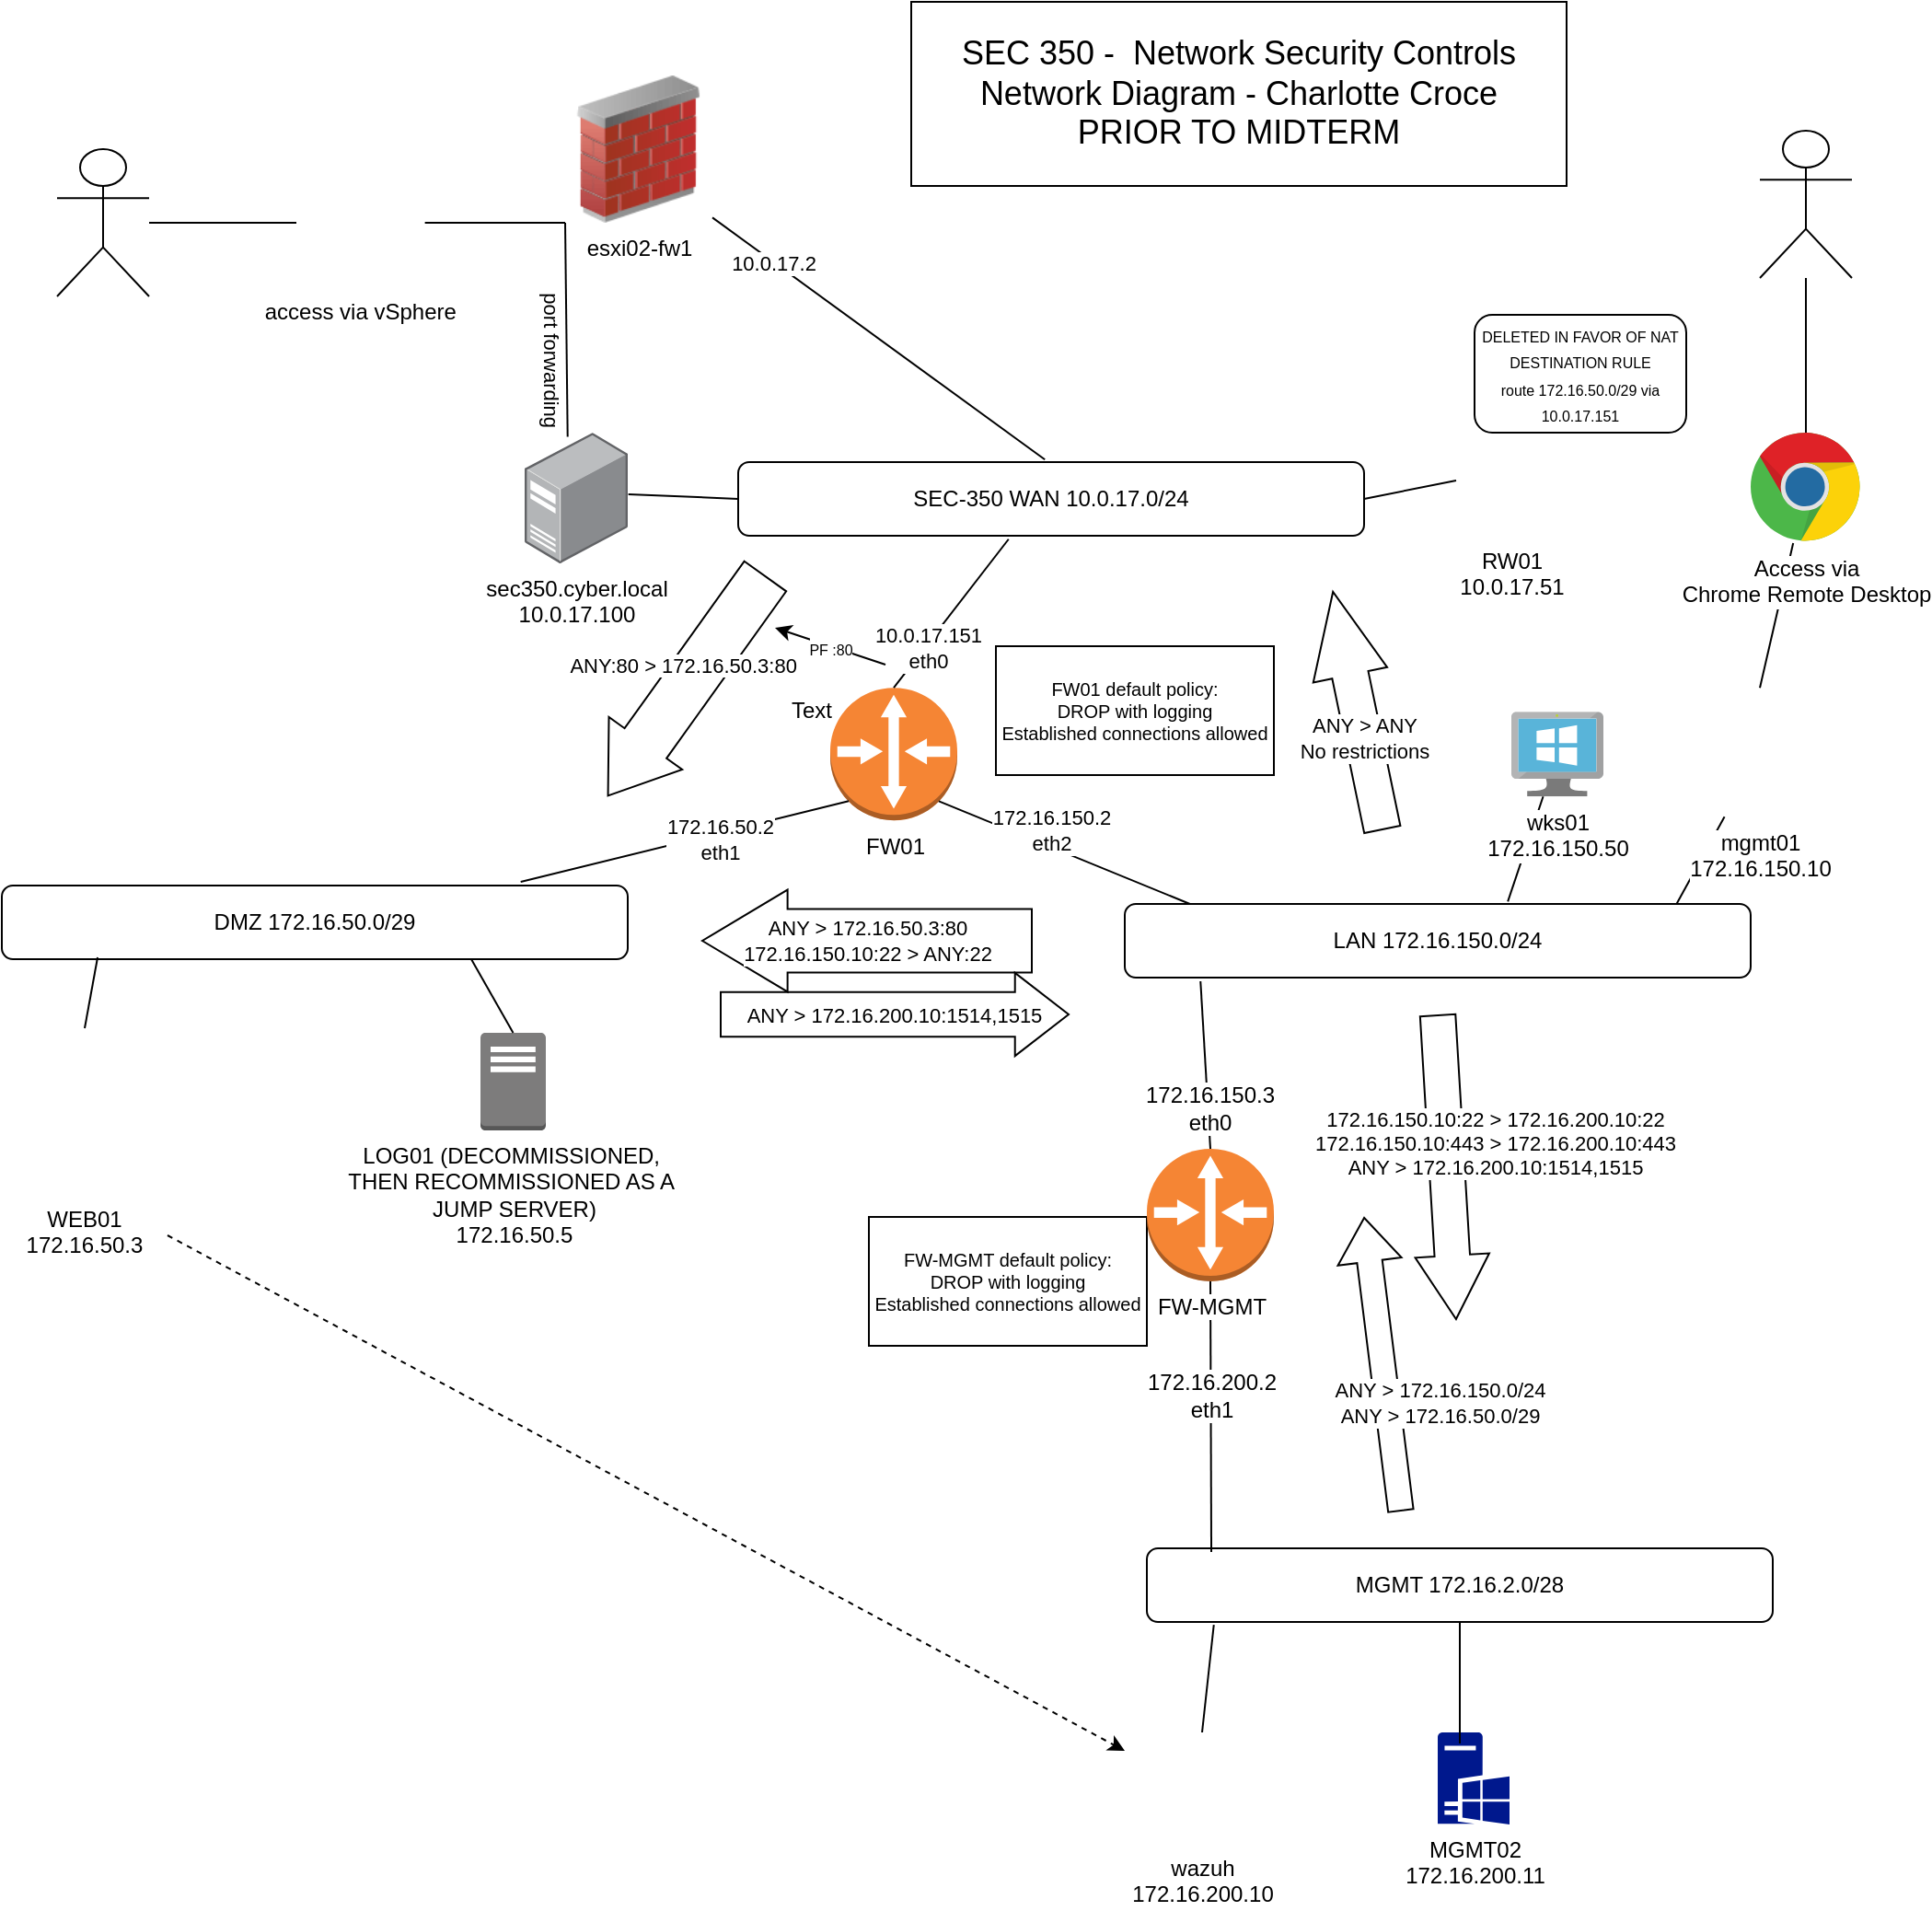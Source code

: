 <mxfile version="26.1.1">
  <diagram name="Page-1" id="vxOPZugNCJ2shPD0R46R">
    <mxGraphModel dx="1750" dy="952" grid="1" gridSize="10" guides="1" tooltips="1" connect="1" arrows="1" fold="1" page="1" pageScale="1" pageWidth="550" pageHeight="1100" math="0" shadow="0">
      <root>
        <mxCell id="0" />
        <mxCell id="1" parent="0" />
        <mxCell id="WV4KZU-K2HEF4Ivt-XvY-5" value="SEC-350 WAN 10.0.17.0/24" style="rounded=1;whiteSpace=wrap;html=1;align=center;" parent="1" vertex="1">
          <mxGeometry x="560" y="380" width="340" height="40" as="geometry" />
        </mxCell>
        <mxCell id="WV4KZU-K2HEF4Ivt-XvY-7" value="LAN 172.16.150.0/24" style="rounded=1;whiteSpace=wrap;html=1;align=center;" parent="1" vertex="1">
          <mxGeometry x="770" y="620" width="340" height="40" as="geometry" />
        </mxCell>
        <mxCell id="WV4KZU-K2HEF4Ivt-XvY-8" value="DMZ 172.16.50.0/29" style="rounded=1;whiteSpace=wrap;html=1;align=center;" parent="1" vertex="1">
          <mxGeometry x="160" y="610" width="340" height="40" as="geometry" />
        </mxCell>
        <mxCell id="WV4KZU-K2HEF4Ivt-XvY-9" value="FW01" style="outlineConnect=0;dashed=0;verticalLabelPosition=bottom;verticalAlign=top;align=center;html=1;shape=mxgraph.aws3.router;fillColor=#F58534;gradientColor=none;" parent="1" vertex="1">
          <mxGeometry x="610" y="502.6" width="69" height="72" as="geometry" />
        </mxCell>
        <mxCell id="WV4KZU-K2HEF4Ivt-XvY-10" value="" style="endArrow=none;html=1;rounded=0;entryX=0.855;entryY=0.855;entryDx=0;entryDy=0;entryPerimeter=0;exitX=0.104;exitY=0;exitDx=0;exitDy=0;exitPerimeter=0;" parent="1" source="WV4KZU-K2HEF4Ivt-XvY-7" target="WV4KZU-K2HEF4Ivt-XvY-9" edge="1">
          <mxGeometry width="50" height="50" relative="1" as="geometry">
            <mxPoint x="921" y="710" as="sourcePoint" />
            <mxPoint x="971" y="660" as="targetPoint" />
          </mxGeometry>
        </mxCell>
        <mxCell id="WV4KZU-K2HEF4Ivt-XvY-12" value="172.16.150.2&lt;div&gt;eth2&lt;/div&gt;" style="edgeLabel;html=1;align=center;verticalAlign=middle;resizable=0;points=[];rotation=0;" parent="WV4KZU-K2HEF4Ivt-XvY-10" vertex="1" connectable="0">
          <mxGeometry x="0.002" y="2" relative="1" as="geometry">
            <mxPoint x="-6" y="-14" as="offset" />
          </mxGeometry>
        </mxCell>
        <mxCell id="WV4KZU-K2HEF4Ivt-XvY-15" value="" style="endArrow=none;html=1;rounded=0;entryX=0.145;entryY=0.855;entryDx=0;entryDy=0;entryPerimeter=0;exitX=0.829;exitY=-0.05;exitDx=0;exitDy=0;exitPerimeter=0;" parent="1" source="WV4KZU-K2HEF4Ivt-XvY-8" target="WV4KZU-K2HEF4Ivt-XvY-9" edge="1">
          <mxGeometry width="50" height="50" relative="1" as="geometry">
            <mxPoint x="491" y="560" as="sourcePoint" />
            <mxPoint x="541" y="510" as="targetPoint" />
          </mxGeometry>
        </mxCell>
        <mxCell id="WV4KZU-K2HEF4Ivt-XvY-16" value="172.16.50.2&lt;div&gt;eth1&lt;/div&gt;" style="edgeLabel;html=1;align=center;verticalAlign=middle;resizable=0;points=[];rotation=0;" parent="WV4KZU-K2HEF4Ivt-XvY-15" vertex="1" connectable="0">
          <mxGeometry x="0.4" y="-1" relative="1" as="geometry">
            <mxPoint x="-17" y="6" as="offset" />
          </mxGeometry>
        </mxCell>
        <mxCell id="WV4KZU-K2HEF4Ivt-XvY-18" value="LOG01 (DECOMMISSIONED,&amp;nbsp;&lt;div&gt;THEN RECOMMISSIONED AS A&amp;nbsp;&lt;/div&gt;&lt;div&gt;JUMP SERVER)&lt;br&gt;&lt;div&gt;172.16.50.5&lt;/div&gt;&lt;/div&gt;" style="outlineConnect=0;dashed=0;verticalLabelPosition=bottom;verticalAlign=top;align=center;html=1;shape=mxgraph.aws3.traditional_server;fillColor=#7D7C7C;gradientColor=none;" parent="1" vertex="1">
          <mxGeometry x="420" y="690" width="35.5" height="53" as="geometry" />
        </mxCell>
        <mxCell id="WV4KZU-K2HEF4Ivt-XvY-21" value="" style="endArrow=none;html=1;rounded=0;entryX=0.5;entryY=0;entryDx=0;entryDy=0;exitX=0.153;exitY=0.975;exitDx=0;exitDy=0;exitPerimeter=0;" parent="1" source="WV4KZU-K2HEF4Ivt-XvY-8" target="8yr2mNF9FMK26sW0gYA2-46" edge="1">
          <mxGeometry width="50" height="50" relative="1" as="geometry">
            <mxPoint x="481" y="850" as="sourcePoint" />
            <mxPoint x="213.25" y="690" as="targetPoint" />
          </mxGeometry>
        </mxCell>
        <mxCell id="WV4KZU-K2HEF4Ivt-XvY-23" value="" style="endArrow=none;html=1;rounded=0;entryX=0.5;entryY=0;entryDx=0;entryDy=0;entryPerimeter=0;exitX=0.432;exitY=1.047;exitDx=0;exitDy=0;exitPerimeter=0;" parent="1" source="WV4KZU-K2HEF4Ivt-XvY-5" target="WV4KZU-K2HEF4Ivt-XvY-9" edge="1">
          <mxGeometry width="50" height="50" relative="1" as="geometry">
            <mxPoint x="805" y="530" as="sourcePoint" />
            <mxPoint x="855" y="480" as="targetPoint" />
          </mxGeometry>
        </mxCell>
        <mxCell id="6gv1575Ye6TbEdJx1Vt9-2" value="10.0.17.151&lt;div&gt;eth0&lt;/div&gt;" style="edgeLabel;html=1;align=center;verticalAlign=middle;resizable=0;points=[];" parent="WV4KZU-K2HEF4Ivt-XvY-23" vertex="1" connectable="0">
          <mxGeometry x="0.452" y="1" relative="1" as="geometry">
            <mxPoint as="offset" />
          </mxGeometry>
        </mxCell>
        <mxCell id="WV4KZU-K2HEF4Ivt-XvY-25" value="esxi02-fw1" style="image;html=1;image=img/lib/clip_art/networking/Firewall_02_128x128.png" parent="1" vertex="1">
          <mxGeometry x="466.01" y="170" width="80" height="80" as="geometry" />
        </mxCell>
        <mxCell id="WV4KZU-K2HEF4Ivt-XvY-26" value="&lt;div&gt;&lt;br&gt;&lt;/div&gt;" style="shape=umlActor;verticalLabelPosition=bottom;verticalAlign=top;html=1;outlineConnect=0;" parent="1" vertex="1">
          <mxGeometry x="190" y="210" width="50" height="80" as="geometry" />
        </mxCell>
        <mxCell id="WV4KZU-K2HEF4Ivt-XvY-27" value="" style="endArrow=none;html=1;rounded=0;exitX=0;exitY=0.5;exitDx=0;exitDy=0;" parent="1" source="8yr2mNF9FMK26sW0gYA2-48" target="WV4KZU-K2HEF4Ivt-XvY-26" edge="1">
          <mxGeometry width="50" height="50" relative="1" as="geometry">
            <mxPoint x="460" y="390" as="sourcePoint" />
            <mxPoint x="510" y="340" as="targetPoint" />
          </mxGeometry>
        </mxCell>
        <mxCell id="WV4KZU-K2HEF4Ivt-XvY-29" value="sec350.cyber.local&lt;div&gt;10.0.17.100&lt;/div&gt;" style="image;points=[];aspect=fixed;html=1;align=center;shadow=0;dashed=0;image=img/lib/allied_telesis/computer_and_terminals/Server_Desktop.svg;" parent="1" vertex="1">
          <mxGeometry x="443.99" y="364" width="56.01" height="71" as="geometry" />
        </mxCell>
        <mxCell id="WV4KZU-K2HEF4Ivt-XvY-30" value="" style="endArrow=none;html=1;rounded=0;entryX=0;entryY=1;entryDx=0;entryDy=0;exitX=0.417;exitY=0.031;exitDx=0;exitDy=0;exitPerimeter=0;" parent="1" source="WV4KZU-K2HEF4Ivt-XvY-29" target="WV4KZU-K2HEF4Ivt-XvY-25" edge="1">
          <mxGeometry width="50" height="50" relative="1" as="geometry">
            <mxPoint x="620" y="470" as="sourcePoint" />
            <mxPoint x="670" y="420" as="targetPoint" />
          </mxGeometry>
        </mxCell>
        <mxCell id="WV4KZU-K2HEF4Ivt-XvY-31" value="port forwarding" style="edgeLabel;html=1;align=center;verticalAlign=middle;resizable=0;points=[];rotation=90;" parent="WV4KZU-K2HEF4Ivt-XvY-30" vertex="1" connectable="0">
          <mxGeometry x="-0.27" y="1" relative="1" as="geometry">
            <mxPoint x="-7" as="offset" />
          </mxGeometry>
        </mxCell>
        <mxCell id="WV4KZU-K2HEF4Ivt-XvY-32" value="" style="endArrow=none;html=1;rounded=0;exitX=0;exitY=0.5;exitDx=0;exitDy=0;entryX=1.006;entryY=0.471;entryDx=0;entryDy=0;entryPerimeter=0;" parent="1" source="WV4KZU-K2HEF4Ivt-XvY-5" target="WV4KZU-K2HEF4Ivt-XvY-29" edge="1">
          <mxGeometry width="50" height="50" relative="1" as="geometry">
            <mxPoint x="570" y="440" as="sourcePoint" />
            <mxPoint x="410" y="380" as="targetPoint" />
          </mxGeometry>
        </mxCell>
        <mxCell id="WV4KZU-K2HEF4Ivt-XvY-33" value="" style="endArrow=none;html=1;rounded=0;entryX=1;entryY=0.965;entryDx=0;entryDy=0;entryPerimeter=0;exitX=0.49;exitY=-0.035;exitDx=0;exitDy=0;exitPerimeter=0;" parent="1" source="WV4KZU-K2HEF4Ivt-XvY-5" target="WV4KZU-K2HEF4Ivt-XvY-25" edge="1">
          <mxGeometry width="50" height="50" relative="1" as="geometry">
            <mxPoint x="600" y="310" as="sourcePoint" />
            <mxPoint x="650" y="260" as="targetPoint" />
          </mxGeometry>
        </mxCell>
        <mxCell id="WV4KZU-K2HEF4Ivt-XvY-34" value="10.0.17.2" style="edgeLabel;html=1;align=center;verticalAlign=middle;resizable=0;points=[];" parent="WV4KZU-K2HEF4Ivt-XvY-33" vertex="1" connectable="0">
          <mxGeometry x="0.736" y="-1" relative="1" as="geometry">
            <mxPoint x="8" y="8" as="offset" />
          </mxGeometry>
        </mxCell>
        <mxCell id="JkLcdCIDIRtKrtIc7PYW-1" value="RW01&lt;div&gt;10.0.17.51&lt;/div&gt;" style="shape=image;html=1;verticalAlign=top;verticalLabelPosition=bottom;labelBackgroundColor=#ffffff;imageAspect=0;aspect=fixed;image=https://cdn1.iconfinder.com/data/icons/operating-system-flat-1/30/ubuntu-128.png;clipPath=inset(10.94% 10.94% 10.94% 10.94%);" parent="1" vertex="1">
          <mxGeometry x="950" y="360" width="60" height="60" as="geometry" />
        </mxCell>
        <mxCell id="JkLcdCIDIRtKrtIc7PYW-4" value="MGMT 172.16.2.0/28" style="rounded=1;whiteSpace=wrap;html=1;align=center;" parent="1" vertex="1">
          <mxGeometry x="782" y="970" width="340" height="40" as="geometry" />
        </mxCell>
        <mxCell id="JkLcdCIDIRtKrtIc7PYW-5" value="" style="endArrow=none;html=1;rounded=0;fontSize=12;startSize=8;endSize=8;curved=1;entryX=0.121;entryY=1.05;entryDx=0;entryDy=0;entryPerimeter=0;exitX=0.5;exitY=0;exitDx=0;exitDy=0;exitPerimeter=0;" parent="1" source="JkLcdCIDIRtKrtIc7PYW-6" target="WV4KZU-K2HEF4Ivt-XvY-7" edge="1">
          <mxGeometry width="50" height="50" relative="1" as="geometry">
            <mxPoint x="846" y="800" as="sourcePoint" />
            <mxPoint x="1034" y="830" as="targetPoint" />
          </mxGeometry>
        </mxCell>
        <mxCell id="JkLcdCIDIRtKrtIc7PYW-17" value="&lt;div&gt;172.16.150.3&lt;/div&gt;eth0" style="edgeLabel;html=1;align=center;verticalAlign=middle;resizable=0;points=[];fontSize=12;" parent="JkLcdCIDIRtKrtIc7PYW-5" vertex="1" connectable="0">
          <mxGeometry x="-0.517" y="-1" relative="1" as="geometry">
            <mxPoint as="offset" />
          </mxGeometry>
        </mxCell>
        <mxCell id="JkLcdCIDIRtKrtIc7PYW-9" value="" style="endArrow=none;html=1;rounded=0;fontSize=12;startSize=8;endSize=8;curved=1;exitX=0.5;exitY=1;exitDx=0;exitDy=0;exitPerimeter=0;entryX=0.103;entryY=0.05;entryDx=0;entryDy=0;entryPerimeter=0;" parent="1" source="JkLcdCIDIRtKrtIc7PYW-6" target="JkLcdCIDIRtKrtIc7PYW-4" edge="1">
          <mxGeometry width="50" height="50" relative="1" as="geometry">
            <mxPoint x="984" y="880" as="sourcePoint" />
            <mxPoint x="1034" y="830" as="targetPoint" />
          </mxGeometry>
        </mxCell>
        <mxCell id="JkLcdCIDIRtKrtIc7PYW-18" value="172.16.200.2&lt;div&gt;eth1&lt;/div&gt;" style="edgeLabel;html=1;align=center;verticalAlign=middle;resizable=0;points=[];fontSize=12;" parent="JkLcdCIDIRtKrtIc7PYW-9" vertex="1" connectable="0">
          <mxGeometry x="-0.273" y="1" relative="1" as="geometry">
            <mxPoint x="-1" y="8" as="offset" />
          </mxGeometry>
        </mxCell>
        <mxCell id="JkLcdCIDIRtKrtIc7PYW-11" value="wazuh&lt;div&gt;172.16.200.10&lt;/div&gt;" style="shape=image;html=1;verticalAlign=top;verticalLabelPosition=bottom;labelBackgroundColor=#ffffff;imageAspect=0;aspect=fixed;image=https://cdn1.iconfinder.com/data/icons/logos-brands-1/24/logo_brand_brands_logos_ubuntu-128.png" parent="1" vertex="1">
          <mxGeometry x="782" y="1070" width="60" height="60" as="geometry" />
        </mxCell>
        <mxCell id="JkLcdCIDIRtKrtIc7PYW-12" value="MGMT02&lt;div&gt;172.16.200.11&lt;/div&gt;" style="sketch=0;aspect=fixed;pointerEvents=1;shadow=0;dashed=0;html=1;strokeColor=none;labelPosition=center;verticalLabelPosition=bottom;verticalAlign=top;align=center;fillColor=#00188D;shape=mxgraph.mscae.enterprise.windows_server" parent="1" vertex="1">
          <mxGeometry x="940" y="1070" width="39" height="50" as="geometry" />
        </mxCell>
        <mxCell id="JkLcdCIDIRtKrtIc7PYW-15" value="" style="endArrow=none;html=1;rounded=0;fontSize=12;startSize=8;endSize=8;curved=1;entryX=0.5;entryY=1;entryDx=0;entryDy=0;exitX=0.308;exitY=0.12;exitDx=0;exitDy=0;exitPerimeter=0;" parent="1" source="JkLcdCIDIRtKrtIc7PYW-12" target="JkLcdCIDIRtKrtIc7PYW-4" edge="1">
          <mxGeometry width="50" height="50" relative="1" as="geometry">
            <mxPoint x="984" y="1000" as="sourcePoint" />
            <mxPoint x="1034" y="950" as="targetPoint" />
          </mxGeometry>
        </mxCell>
        <mxCell id="JkLcdCIDIRtKrtIc7PYW-16" value="" style="endArrow=none;html=1;rounded=0;fontSize=12;startSize=8;endSize=8;curved=1;entryX=0.107;entryY=1.038;entryDx=0;entryDy=0;entryPerimeter=0;exitX=0.5;exitY=0;exitDx=0;exitDy=0;" parent="1" source="JkLcdCIDIRtKrtIc7PYW-11" target="JkLcdCIDIRtKrtIc7PYW-4" edge="1">
          <mxGeometry width="50" height="50" relative="1" as="geometry">
            <mxPoint x="984" y="1000" as="sourcePoint" />
            <mxPoint x="1034" y="950" as="targetPoint" />
          </mxGeometry>
        </mxCell>
        <mxCell id="8yr2mNF9FMK26sW0gYA2-4" value="&lt;div&gt;ANY &amp;gt; 172.16.50.3:80&lt;/div&gt;&lt;div&gt;172.16.150.10:22 &amp;gt; ANY:22&lt;/div&gt;" style="shape=flexArrow;endArrow=classic;html=1;rounded=0;endSize=15.103;strokeWidth=1;sourcePerimeterSpacing=0;startSize=6;width=34.483;" parent="1" edge="1">
          <mxGeometry width="50" height="50" relative="1" as="geometry">
            <mxPoint x="720" y="640" as="sourcePoint" />
            <mxPoint x="540" y="640" as="targetPoint" />
          </mxGeometry>
        </mxCell>
        <mxCell id="8yr2mNF9FMK26sW0gYA2-7" value="ANY &gt; 172.16.200.10:1514,1515" style="shape=flexArrow;endArrow=classic;rounded=0;width=24.138;endSize=9.379;" parent="1" edge="1">
          <mxGeometry width="50" height="50" relative="1" as="geometry">
            <mxPoint x="550" y="680" as="sourcePoint" />
            <mxPoint x="740" y="680" as="targetPoint" />
            <mxPoint as="offset" />
          </mxGeometry>
        </mxCell>
        <mxCell id="8yr2mNF9FMK26sW0gYA2-12" value="ANY:80 &gt; 172.16.50.3:80" style="shape=flexArrow;endArrow=classic;rounded=0;endSize=11.33;strokeWidth=1;sourcePerimeterSpacing=0;startSize=6;width=28;horizontal=1;labelBackgroundColor=default;" parent="1" edge="1">
          <mxGeometry x="-0.112" y="-8" width="50" height="50" relative="1" as="geometry">
            <mxPoint x="575" y="441.6" as="sourcePoint" />
            <mxPoint x="489" y="561.6" as="targetPoint" />
            <mxPoint as="offset" />
          </mxGeometry>
        </mxCell>
        <mxCell id="8yr2mNF9FMK26sW0gYA2-15" value="&lt;div&gt;ANY &amp;gt; ANY&lt;/div&gt;&lt;div&gt;No restrictions&lt;br&gt;&lt;/div&gt;" style="shape=flexArrow;endArrow=classic;html=1;rounded=0;endSize=15.019;strokeWidth=1;sourcePerimeterSpacing=0;startSize=6;width=20;" parent="1" edge="1">
          <mxGeometry x="-0.232" width="50" height="50" relative="1" as="geometry">
            <mxPoint x="910" y="580" as="sourcePoint" />
            <mxPoint x="883" y="450" as="targetPoint" />
            <mxPoint as="offset" />
          </mxGeometry>
        </mxCell>
        <mxCell id="8yr2mNF9FMK26sW0gYA2-19" value="FW01 default policy:&#xa;DROP with logging&#xa;Established connections allowed " style="rounded=0;whiteSpace=wrap;fontSize=10;verticalAlign=middle;" parent="1" vertex="1">
          <mxGeometry x="700" y="480" width="151" height="70" as="geometry" />
        </mxCell>
        <mxCell id="8yr2mNF9FMK26sW0gYA2-20" value="" style="endArrow=none;html=1;rounded=0;entryX=0;entryY=0.5;entryDx=0;entryDy=0;exitX=1;exitY=0.5;exitDx=0;exitDy=0;" parent="1" source="WV4KZU-K2HEF4Ivt-XvY-5" target="JkLcdCIDIRtKrtIc7PYW-1" edge="1">
          <mxGeometry width="50" height="50" relative="1" as="geometry">
            <mxPoint x="730" y="490" as="sourcePoint" />
            <mxPoint x="780" y="440" as="targetPoint" />
          </mxGeometry>
        </mxCell>
        <mxCell id="8yr2mNF9FMK26sW0gYA2-23" value="FW-MGMT default policy:&#xa;DROP with logging&#xa;Established connections allowed " style="rounded=0;whiteSpace=wrap;fontSize=10;verticalAlign=middle;" parent="1" vertex="1">
          <mxGeometry x="631" y="790" width="151" height="70" as="geometry" />
        </mxCell>
        <mxCell id="8yr2mNF9FMK26sW0gYA2-25" value="" style="shape=flexArrow;endArrow=classic;html=1;rounded=0;width=19.259;endSize=11.2;" parent="1" edge="1">
          <mxGeometry width="50" height="50" relative="1" as="geometry">
            <mxPoint x="940" y="680" as="sourcePoint" />
            <mxPoint x="950" y="846" as="targetPoint" />
          </mxGeometry>
        </mxCell>
        <mxCell id="8yr2mNF9FMK26sW0gYA2-26" value="&lt;div&gt;172.16.150.10:22 &amp;gt; 172.16.200.10:22&lt;br&gt;&lt;/div&gt;&lt;div&gt;172.16.150.10:443 &amp;gt; 172.16.200.10:443&lt;/div&gt;ANY &amp;gt; 172.16.200.10:1514,1515" style="edgeLabel;html=1;align=center;verticalAlign=middle;resizable=0;points=[];" parent="8yr2mNF9FMK26sW0gYA2-25" vertex="1" connectable="0">
          <mxGeometry x="-0.129" y="2" relative="1" as="geometry">
            <mxPoint x="24" y="-2" as="offset" />
          </mxGeometry>
        </mxCell>
        <mxCell id="8yr2mNF9FMK26sW0gYA2-28" value="" style="shape=flexArrow;endArrow=classic;html=1;rounded=0;width=13.793;endSize=7.634;" parent="1" edge="1">
          <mxGeometry width="50" height="50" relative="1" as="geometry">
            <mxPoint x="920" y="950" as="sourcePoint" />
            <mxPoint x="900" y="790" as="targetPoint" />
          </mxGeometry>
        </mxCell>
        <mxCell id="8yr2mNF9FMK26sW0gYA2-29" value="&lt;div&gt;ANY &amp;gt; 172.16.150.0/24&lt;/div&gt;&lt;div&gt;ANY &amp;gt; 172.16.50.0/29&lt;br&gt;&lt;/div&gt;" style="edgeLabel;html=1;align=center;verticalAlign=middle;resizable=0;points=[];" parent="8yr2mNF9FMK26sW0gYA2-28" vertex="1" connectable="0">
          <mxGeometry x="-0.042" y="-7" relative="1" as="geometry">
            <mxPoint x="23" y="18" as="offset" />
          </mxGeometry>
        </mxCell>
        <mxCell id="8yr2mNF9FMK26sW0gYA2-31" value="&lt;div&gt;&lt;br&gt;&lt;/div&gt;" style="shape=umlActor;verticalLabelPosition=bottom;verticalAlign=top;html=1;outlineConnect=0;" parent="1" vertex="1">
          <mxGeometry x="1115" y="200" width="50" height="80" as="geometry" />
        </mxCell>
        <mxCell id="8yr2mNF9FMK26sW0gYA2-33" value="" style="endArrow=none;html=1;rounded=0;exitX=0.612;exitY=-0.033;exitDx=0;exitDy=0;exitPerimeter=0;" parent="1" source="WV4KZU-K2HEF4Ivt-XvY-7" target="JkLcdCIDIRtKrtIc7PYW-2" edge="1">
          <mxGeometry width="50" height="50" relative="1" as="geometry">
            <mxPoint x="970" y="590" as="sourcePoint" />
            <mxPoint x="1020" y="540" as="targetPoint" />
          </mxGeometry>
        </mxCell>
        <mxCell id="8yr2mNF9FMK26sW0gYA2-34" value="" style="endArrow=none;html=1;rounded=0;exitX=0.882;exitY=-0.005;exitDx=0;exitDy=0;exitPerimeter=0;" parent="1" source="WV4KZU-K2HEF4Ivt-XvY-7" target="JkLcdCIDIRtKrtIc7PYW-3" edge="1">
          <mxGeometry width="50" height="50" relative="1" as="geometry">
            <mxPoint x="1020" y="570" as="sourcePoint" />
            <mxPoint x="1070" y="520" as="targetPoint" />
          </mxGeometry>
        </mxCell>
        <mxCell id="8yr2mNF9FMK26sW0gYA2-36" value="" style="endArrow=none;html=1;rounded=0;" parent="1" source="8yr2mNF9FMK26sW0gYA2-35" target="8yr2mNF9FMK26sW0gYA2-31" edge="1">
          <mxGeometry width="50" height="50" relative="1" as="geometry">
            <mxPoint x="1090" y="430" as="sourcePoint" />
            <mxPoint x="1140" y="380" as="targetPoint" />
          </mxGeometry>
        </mxCell>
        <mxCell id="8yr2mNF9FMK26sW0gYA2-37" value="" style="endArrow=none;html=1;rounded=0;entryX=0.5;entryY=0;entryDx=0;entryDy=0;" parent="1" source="8yr2mNF9FMK26sW0gYA2-35" target="JkLcdCIDIRtKrtIc7PYW-3" edge="1">
          <mxGeometry width="50" height="50" relative="1" as="geometry">
            <mxPoint x="1090" y="430" as="sourcePoint" />
            <mxPoint x="1140" y="380" as="targetPoint" />
          </mxGeometry>
        </mxCell>
        <mxCell id="8yr2mNF9FMK26sW0gYA2-35" value="&lt;div&gt;Access via&lt;/div&gt;&lt;div&gt;Chrome Remote Desktop&lt;br&gt;&lt;/div&gt;" style="dashed=0;outlineConnect=0;html=1;align=center;labelPosition=center;verticalLabelPosition=bottom;verticalAlign=top;shape=mxgraph.weblogos.chrome;labelBackgroundColor=default;" parent="1" vertex="1">
          <mxGeometry x="1110" y="364" width="60" height="60" as="geometry" />
        </mxCell>
        <mxCell id="JkLcdCIDIRtKrtIc7PYW-6" value="&lt;span&gt;FW-MGMT&lt;/span&gt;" style="outlineConnect=0;dashed=0;verticalLabelPosition=bottom;verticalAlign=top;align=center;html=1;shape=mxgraph.aws3.router;fillColor=#F58534;gradientColor=none;labelBackgroundColor=#FFFFFF;" parent="1" vertex="1">
          <mxGeometry x="782" y="753" width="69" height="72" as="geometry" />
        </mxCell>
        <mxCell id="JkLcdCIDIRtKrtIc7PYW-2" value="wks01&lt;div&gt;172.16.150.50&lt;/div&gt;" style="image;sketch=0;aspect=fixed;html=1;points=[];align=center;fontSize=12;image=img/lib/mscae/VirtualMachineWindows.svg;" parent="1" vertex="1">
          <mxGeometry x="980" y="515.6" width="50" height="46" as="geometry" />
        </mxCell>
        <mxCell id="JkLcdCIDIRtKrtIc7PYW-3" value="mgmt01&lt;div&gt;172.16.150.10&lt;/div&gt;" style="shape=image;html=1;verticalAlign=top;verticalLabelPosition=bottom;labelBackgroundColor=#ffffff;imageAspect=0;aspect=fixed;image=https://cdn1.iconfinder.com/data/icons/operating-system-flat-1/30/ubuntu-128.png" parent="1" vertex="1">
          <mxGeometry x="1080" y="502.6" width="70" height="70" as="geometry" />
        </mxCell>
        <mxCell id="8yr2mNF9FMK26sW0gYA2-38" value="&lt;div&gt;&lt;font style=&quot;font-size: 18px;&quot;&gt;SEC 350 -&amp;nbsp; Network Security Controls&lt;/font&gt;&lt;/div&gt;&lt;div&gt;&lt;font style=&quot;&quot;&gt;&lt;font style=&quot;font-size: 18px;&quot;&gt;Network Diagram - Charlotte Croce&lt;/font&gt;&lt;font style=&quot;font-size: 16px;&quot;&gt;&lt;br&gt;&lt;/font&gt;&lt;/font&gt;&lt;/div&gt;&lt;div&gt;&lt;font style=&quot;&quot;&gt;&lt;font style=&quot;font-size: 18px;&quot;&gt;PRIOR TO MIDTERM&lt;/font&gt;&lt;/font&gt;&lt;/div&gt;" style="rounded=0;whiteSpace=wrap;html=1;" parent="1" vertex="1">
          <mxGeometry x="654" y="130" width="356" height="100" as="geometry" />
        </mxCell>
        <mxCell id="8yr2mNF9FMK26sW0gYA2-44" value="" style="shape=image;verticalLabelPosition=bottom;labelBackgroundColor=default;verticalAlign=top;aspect=fixed;imageAspect=0;image=https://wazuh.com/uploads/2022/05/wazuh-logo.png;" parent="1" vertex="1">
          <mxGeometry x="820.66" y="1040" width="89.68" height="30" as="geometry" />
        </mxCell>
        <mxCell id="8yr2mNF9FMK26sW0gYA2-46" value="WEB01&#xa;172.16.50.3" style="shape=image;verticalLabelPosition=bottom;labelBackgroundColor=default;verticalAlign=top;aspect=fixed;imageAspect=0;image=https://static-00.iconduck.com/assets.00/centos-icon-2048x2048-39pfdqnc.png;" parent="1" vertex="1">
          <mxGeometry x="160" y="687.5" width="90" height="90" as="geometry" />
        </mxCell>
        <mxCell id="8yr2mNF9FMK26sW0gYA2-47" value="" style="shape=image;verticalLabelPosition=bottom;labelBackgroundColor=default;verticalAlign=top;aspect=fixed;imageAspect=0;image=https://www.apache.org/foundation/press/kit/feather.png;" parent="1" vertex="1">
          <mxGeometry x="250" y="687.5" width="56.58" height="100" as="geometry" />
        </mxCell>
        <mxCell id="8yr2mNF9FMK26sW0gYA2-48" value="access via vSphere" style="shape=image;verticalLabelPosition=bottom;labelBackgroundColor=default;verticalAlign=top;aspect=fixed;imageAspect=0;image=https://raw.githubusercontent.com/pulumiverse/pulumi-esxi-native/main/docs/esxi-logo.png;clipPath=inset(3% 4.33% 5% 2%);" parent="1" vertex="1">
          <mxGeometry x="320" y="215.71" width="69.82" height="68.58" as="geometry" />
        </mxCell>
        <mxCell id="8yr2mNF9FMK26sW0gYA2-51" value="" style="endArrow=none;html=1;rounded=0;entryX=0;entryY=1;entryDx=0;entryDy=0;exitX=1;exitY=0.5;exitDx=0;exitDy=0;" parent="1" source="8yr2mNF9FMK26sW0gYA2-48" target="WV4KZU-K2HEF4Ivt-XvY-25" edge="1">
          <mxGeometry width="50" height="50" relative="1" as="geometry">
            <mxPoint x="490" y="330" as="sourcePoint" />
            <mxPoint x="540" y="280" as="targetPoint" />
          </mxGeometry>
        </mxCell>
        <mxCell id="8yr2mNF9FMK26sW0gYA2-52" value="" style="endArrow=none;html=1;rounded=0;entryX=0.75;entryY=1;entryDx=0;entryDy=0;exitX=0.5;exitY=0;exitDx=0;exitDy=0;exitPerimeter=0;" parent="1" source="WV4KZU-K2HEF4Ivt-XvY-18" target="WV4KZU-K2HEF4Ivt-XvY-8" edge="1">
          <mxGeometry width="50" height="50" relative="1" as="geometry">
            <mxPoint x="470" y="700" as="sourcePoint" />
            <mxPoint x="520" y="650" as="targetPoint" />
          </mxGeometry>
        </mxCell>
        <mxCell id="DTbgnu_EpuIW3-PPX9BY-1" value="Text" style="text;strokeColor=none;align=center;fillColor=none;html=1;verticalAlign=middle;whiteSpace=wrap;rounded=0;" parent="1" vertex="1">
          <mxGeometry x="570" y="500" width="60" height="30" as="geometry" />
        </mxCell>
        <mxCell id="DTbgnu_EpuIW3-PPX9BY-2" value="&lt;div&gt;&lt;font style=&quot;font-size: 8px;&quot;&gt;DELETED IN FAVOR OF NAT DESTINATION RULE&lt;/font&gt;&lt;/div&gt;&lt;font style=&quot;font-size: 8px;&quot;&gt;route 172.16.50.0/29 via 10.0.17.151&lt;/font&gt;" style="rounded=1;whiteSpace=wrap;html=1;" parent="1" vertex="1">
          <mxGeometry x="960" y="300" width="115" height="64" as="geometry" />
        </mxCell>
        <mxCell id="DTbgnu_EpuIW3-PPX9BY-3" value="" style="shape=image;verticalLabelPosition=bottom;labelBackgroundColor=default;verticalAlign=top;aspect=fixed;imageAspect=0;image=https://modsecurity.org/img/social-share.png;" parent="1" vertex="1">
          <mxGeometry x="234.96" y="767.39" width="86.67" height="22.61" as="geometry" />
        </mxCell>
        <mxCell id="DTbgnu_EpuIW3-PPX9BY-4" value="" style="endArrow=classic;html=1;rounded=0;dashed=1;" parent="1" edge="1">
          <mxGeometry width="50" height="50" relative="1" as="geometry">
            <mxPoint x="250" y="800" as="sourcePoint" />
            <mxPoint x="770" y="1080" as="targetPoint" />
          </mxGeometry>
        </mxCell>
        <mxCell id="1T3fPST5dwJRFvFpHEdL-1" value="" style="endArrow=classic;html=1;rounded=0;" edge="1" parent="1">
          <mxGeometry width="50" height="50" relative="1" as="geometry">
            <mxPoint x="640" y="490" as="sourcePoint" />
            <mxPoint x="580" y="470" as="targetPoint" />
          </mxGeometry>
        </mxCell>
        <mxCell id="1T3fPST5dwJRFvFpHEdL-2" value="&lt;font style=&quot;font-size: 8px;&quot;&gt;PF :80&lt;/font&gt;" style="edgeLabel;html=1;align=center;verticalAlign=middle;resizable=0;points=[];" vertex="1" connectable="0" parent="1T3fPST5dwJRFvFpHEdL-1">
          <mxGeometry x="0.047" y="3" relative="1" as="geometry">
            <mxPoint x="2" y="-2" as="offset" />
          </mxGeometry>
        </mxCell>
      </root>
    </mxGraphModel>
  </diagram>
</mxfile>
